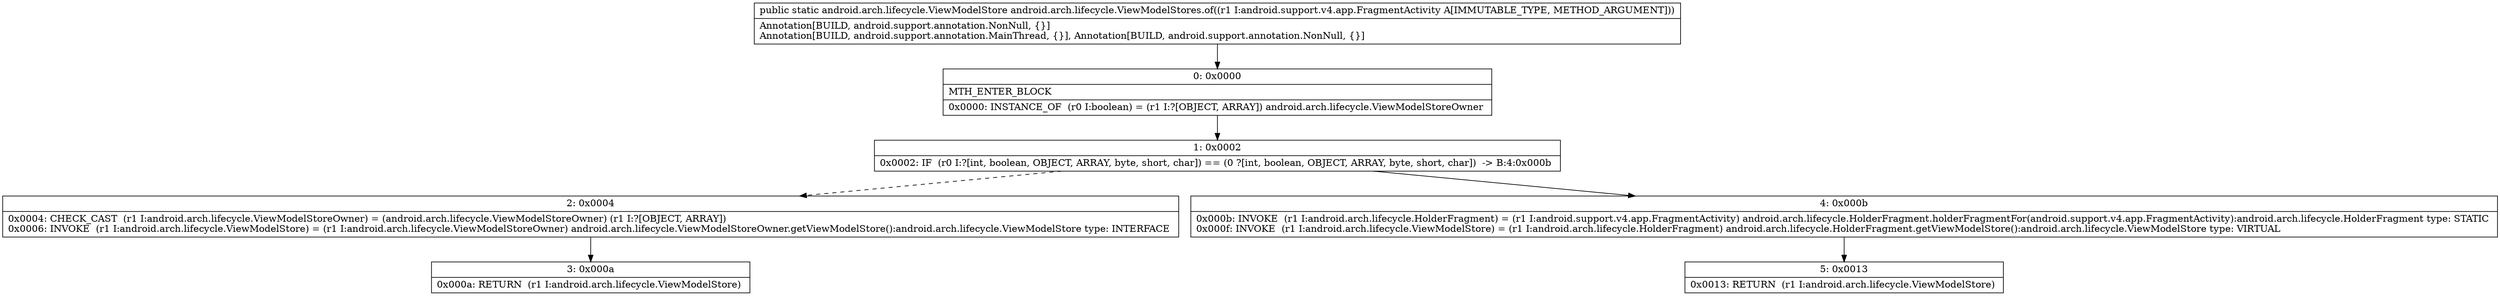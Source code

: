 digraph "CFG forandroid.arch.lifecycle.ViewModelStores.of(Landroid\/support\/v4\/app\/FragmentActivity;)Landroid\/arch\/lifecycle\/ViewModelStore;" {
Node_0 [shape=record,label="{0\:\ 0x0000|MTH_ENTER_BLOCK\l|0x0000: INSTANCE_OF  (r0 I:boolean) = (r1 I:?[OBJECT, ARRAY]) android.arch.lifecycle.ViewModelStoreOwner \l}"];
Node_1 [shape=record,label="{1\:\ 0x0002|0x0002: IF  (r0 I:?[int, boolean, OBJECT, ARRAY, byte, short, char]) == (0 ?[int, boolean, OBJECT, ARRAY, byte, short, char])  \-\> B:4:0x000b \l}"];
Node_2 [shape=record,label="{2\:\ 0x0004|0x0004: CHECK_CAST  (r1 I:android.arch.lifecycle.ViewModelStoreOwner) = (android.arch.lifecycle.ViewModelStoreOwner) (r1 I:?[OBJECT, ARRAY]) \l0x0006: INVOKE  (r1 I:android.arch.lifecycle.ViewModelStore) = (r1 I:android.arch.lifecycle.ViewModelStoreOwner) android.arch.lifecycle.ViewModelStoreOwner.getViewModelStore():android.arch.lifecycle.ViewModelStore type: INTERFACE \l}"];
Node_3 [shape=record,label="{3\:\ 0x000a|0x000a: RETURN  (r1 I:android.arch.lifecycle.ViewModelStore) \l}"];
Node_4 [shape=record,label="{4\:\ 0x000b|0x000b: INVOKE  (r1 I:android.arch.lifecycle.HolderFragment) = (r1 I:android.support.v4.app.FragmentActivity) android.arch.lifecycle.HolderFragment.holderFragmentFor(android.support.v4.app.FragmentActivity):android.arch.lifecycle.HolderFragment type: STATIC \l0x000f: INVOKE  (r1 I:android.arch.lifecycle.ViewModelStore) = (r1 I:android.arch.lifecycle.HolderFragment) android.arch.lifecycle.HolderFragment.getViewModelStore():android.arch.lifecycle.ViewModelStore type: VIRTUAL \l}"];
Node_5 [shape=record,label="{5\:\ 0x0013|0x0013: RETURN  (r1 I:android.arch.lifecycle.ViewModelStore) \l}"];
MethodNode[shape=record,label="{public static android.arch.lifecycle.ViewModelStore android.arch.lifecycle.ViewModelStores.of((r1 I:android.support.v4.app.FragmentActivity A[IMMUTABLE_TYPE, METHOD_ARGUMENT]))  | Annotation[BUILD, android.support.annotation.NonNull, \{\}]\lAnnotation[BUILD, android.support.annotation.MainThread, \{\}], Annotation[BUILD, android.support.annotation.NonNull, \{\}]\l}"];
MethodNode -> Node_0;
Node_0 -> Node_1;
Node_1 -> Node_2[style=dashed];
Node_1 -> Node_4;
Node_2 -> Node_3;
Node_4 -> Node_5;
}

